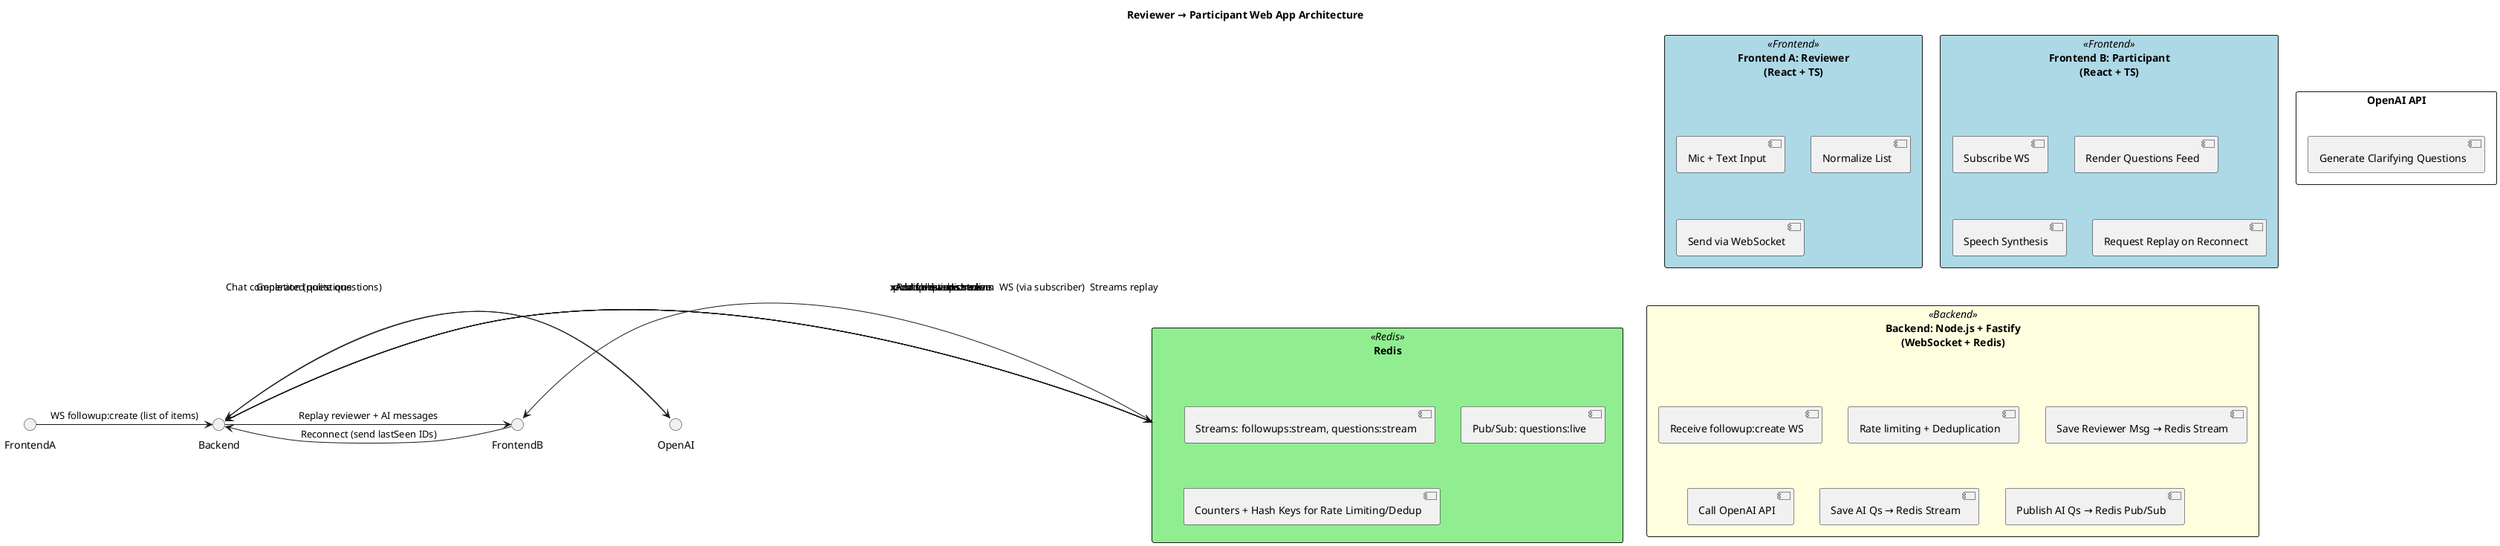 @startuml
title Reviewer → Participant Web App Architecture

skinparam rectangle {
  BackgroundColor<<Frontend>> LightBlue
  BackgroundColor<<Backend>> LightYellow
  BackgroundColor<<Redis>> LightGreen
}

' ----------------- Frontends -----------------
rectangle "Frontend A: Reviewer\n(React + TS)" <<Frontend>> {
  [Mic + Text Input]
  [Normalize List]
  [Send via WebSocket]
}

rectangle "Frontend B: Participant\n(React + TS)" <<Frontend>> {
  [Subscribe WS]
  [Render Questions Feed]
  [Speech Synthesis]
  [Request Replay on Reconnect]
}

' ----------------- Backend -----------------
rectangle "Backend: Node.js + Fastify\n(WebSocket + Redis)" <<Backend>> {
  [Receive followup:create WS]
  [Rate limiting + Deduplication]
  [Save Reviewer Msg → Redis Stream]
  [Call OpenAI API]
  [Save AI Qs → Redis Stream]
  [Publish AI Qs → Redis Pub/Sub]
}

' ----------------- Redis -----------------
rectangle "Redis" <<Redis>> {
  [Streams: followups:stream, questions:stream]
  [Pub/Sub: questions:live]
  [Counters + Hash Keys for Rate Limiting/Dedup]
}

' ----------------- OpenAI -----------------
rectangle "OpenAI API" {
  [Generate Clarifying Questions]
}

' ----------------- Flows -----------------
FrontendA -> Backend : WS followup:create (list of items)
Backend -> Redis : xAdd followups:stream
Backend -> Redis : rate + hash check
Backend -> OpenAI : Chat completion (polite questions)
OpenAI -> Backend : Generated questions
Backend -> Redis : xAdd questions:stream
Backend -> Redis : publish questions:live
Redis -> FrontendB : WS (via subscriber)

FrontendB -> Backend : Reconnect (send lastSeen IDs)
Backend -> Redis : xRead missed streams
Redis -> Backend : Streams replay
Backend -> FrontendB : Replay reviewer + AI messages

@enduml
